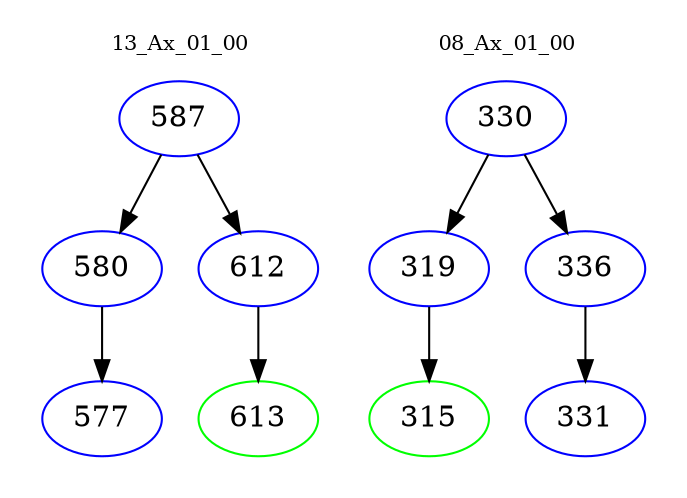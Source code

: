 digraph{
subgraph cluster_0 {
color = white
label = "13_Ax_01_00";
fontsize=10;
T0_587 [label="587", color="blue"]
T0_587 -> T0_580 [color="black"]
T0_580 [label="580", color="blue"]
T0_580 -> T0_577 [color="black"]
T0_577 [label="577", color="blue"]
T0_587 -> T0_612 [color="black"]
T0_612 [label="612", color="blue"]
T0_612 -> T0_613 [color="black"]
T0_613 [label="613", color="green"]
}
subgraph cluster_1 {
color = white
label = "08_Ax_01_00";
fontsize=10;
T1_330 [label="330", color="blue"]
T1_330 -> T1_319 [color="black"]
T1_319 [label="319", color="blue"]
T1_319 -> T1_315 [color="black"]
T1_315 [label="315", color="green"]
T1_330 -> T1_336 [color="black"]
T1_336 [label="336", color="blue"]
T1_336 -> T1_331 [color="black"]
T1_331 [label="331", color="blue"]
}
}
